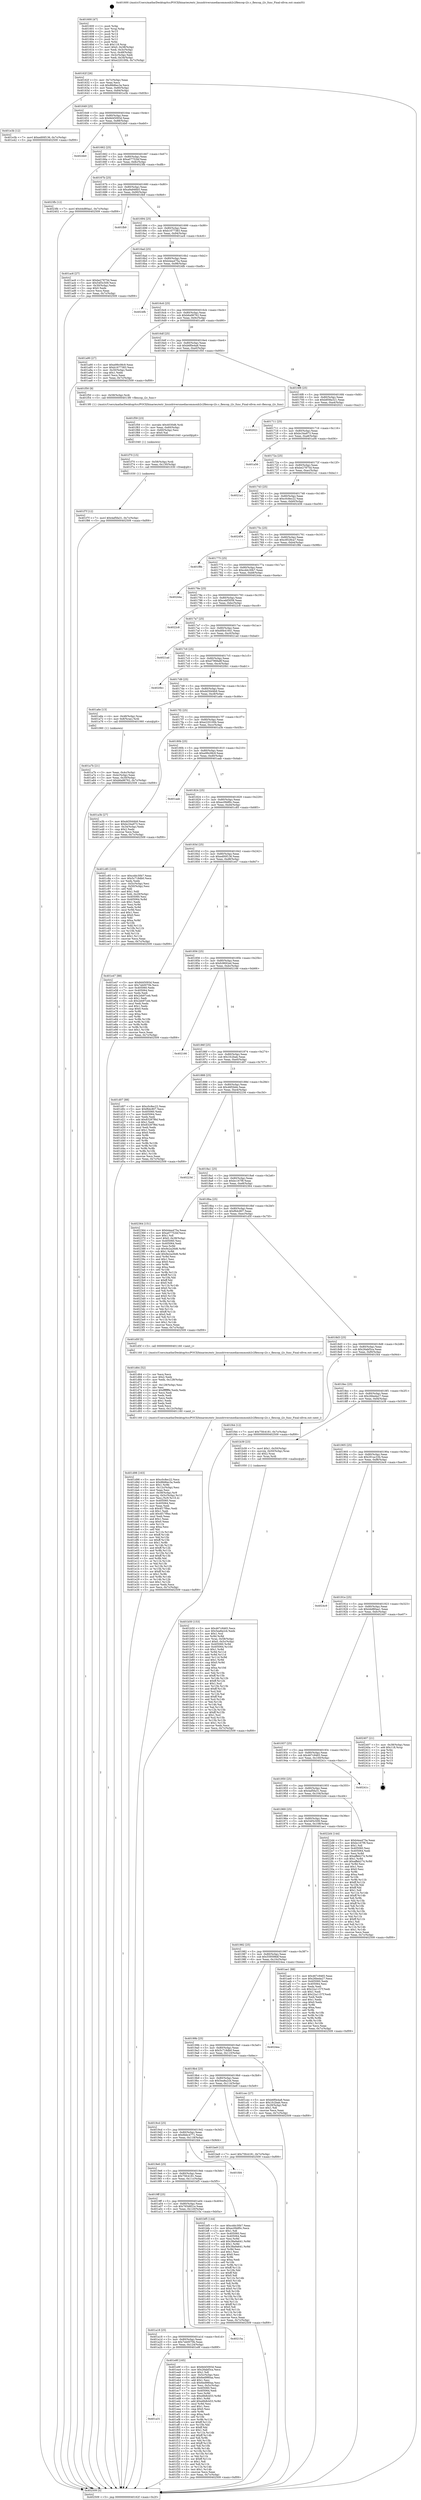digraph "0x401600" {
  label = "0x401600 (/mnt/c/Users/mathe/Desktop/tcc/POCII/binaries/extr_linuxdriversmediacommonb2c2flexcop-i2c.c_flexcop_i2c_func_Final-ollvm.out::main(0))"
  labelloc = "t"
  node[shape=record]

  Entry [label="",width=0.3,height=0.3,shape=circle,fillcolor=black,style=filled]
  "0x40162f" [label="{
     0x40162f [26]\l
     | [instrs]\l
     &nbsp;&nbsp;0x40162f \<+3\>: mov -0x7c(%rbp),%eax\l
     &nbsp;&nbsp;0x401632 \<+2\>: mov %eax,%ecx\l
     &nbsp;&nbsp;0x401634 \<+6\>: sub $0x88d6ec3a,%ecx\l
     &nbsp;&nbsp;0x40163a \<+3\>: mov %eax,-0x80(%rbp)\l
     &nbsp;&nbsp;0x40163d \<+6\>: mov %ecx,-0x84(%rbp)\l
     &nbsp;&nbsp;0x401643 \<+6\>: je 0000000000401e3b \<main+0x83b\>\l
  }"]
  "0x401e3b" [label="{
     0x401e3b [12]\l
     | [instrs]\l
     &nbsp;&nbsp;0x401e3b \<+7\>: movl $0xed00f136,-0x7c(%rbp)\l
     &nbsp;&nbsp;0x401e42 \<+5\>: jmp 0000000000402509 \<main+0xf09\>\l
  }"]
  "0x401649" [label="{
     0x401649 [25]\l
     | [instrs]\l
     &nbsp;&nbsp;0x401649 \<+5\>: jmp 000000000040164e \<main+0x4e\>\l
     &nbsp;&nbsp;0x40164e \<+3\>: mov -0x80(%rbp),%eax\l
     &nbsp;&nbsp;0x401651 \<+5\>: sub $0x8d45093d,%eax\l
     &nbsp;&nbsp;0x401656 \<+6\>: mov %eax,-0x88(%rbp)\l
     &nbsp;&nbsp;0x40165c \<+6\>: je 00000000004024b0 \<main+0xeb0\>\l
  }"]
  Exit [label="",width=0.3,height=0.3,shape=circle,fillcolor=black,style=filled,peripheries=2]
  "0x4024b0" [label="{
     0x4024b0\l
  }", style=dashed]
  "0x401662" [label="{
     0x401662 [25]\l
     | [instrs]\l
     &nbsp;&nbsp;0x401662 \<+5\>: jmp 0000000000401667 \<main+0x67\>\l
     &nbsp;&nbsp;0x401667 \<+3\>: mov -0x80(%rbp),%eax\l
     &nbsp;&nbsp;0x40166a \<+5\>: sub $0xa07752bf,%eax\l
     &nbsp;&nbsp;0x40166f \<+6\>: mov %eax,-0x8c(%rbp)\l
     &nbsp;&nbsp;0x401675 \<+6\>: je 00000000004023fb \<main+0xdfb\>\l
  }"]
  "0x401f7f" [label="{
     0x401f7f [12]\l
     | [instrs]\l
     &nbsp;&nbsp;0x401f7f \<+7\>: movl $0x4af5fa31,-0x7c(%rbp)\l
     &nbsp;&nbsp;0x401f86 \<+5\>: jmp 0000000000402509 \<main+0xf09\>\l
  }"]
  "0x4023fb" [label="{
     0x4023fb [12]\l
     | [instrs]\l
     &nbsp;&nbsp;0x4023fb \<+7\>: movl $0x44d80aa1,-0x7c(%rbp)\l
     &nbsp;&nbsp;0x402402 \<+5\>: jmp 0000000000402509 \<main+0xf09\>\l
  }"]
  "0x40167b" [label="{
     0x40167b [25]\l
     | [instrs]\l
     &nbsp;&nbsp;0x40167b \<+5\>: jmp 0000000000401680 \<main+0x80\>\l
     &nbsp;&nbsp;0x401680 \<+3\>: mov -0x80(%rbp),%eax\l
     &nbsp;&nbsp;0x401683 \<+5\>: sub $0xa9a946b5,%eax\l
     &nbsp;&nbsp;0x401688 \<+6\>: mov %eax,-0x90(%rbp)\l
     &nbsp;&nbsp;0x40168e \<+6\>: je 0000000000401fb9 \<main+0x9b9\>\l
  }"]
  "0x401f70" [label="{
     0x401f70 [15]\l
     | [instrs]\l
     &nbsp;&nbsp;0x401f70 \<+4\>: mov -0x58(%rbp),%rdi\l
     &nbsp;&nbsp;0x401f74 \<+6\>: mov %eax,-0x130(%rbp)\l
     &nbsp;&nbsp;0x401f7a \<+5\>: call 0000000000401030 \<free@plt\>\l
     | [calls]\l
     &nbsp;&nbsp;0x401030 \{1\} (unknown)\l
  }"]
  "0x401fb9" [label="{
     0x401fb9\l
  }", style=dashed]
  "0x401694" [label="{
     0x401694 [25]\l
     | [instrs]\l
     &nbsp;&nbsp;0x401694 \<+5\>: jmp 0000000000401699 \<main+0x99\>\l
     &nbsp;&nbsp;0x401699 \<+3\>: mov -0x80(%rbp),%eax\l
     &nbsp;&nbsp;0x40169c \<+5\>: sub $0xb1677383,%eax\l
     &nbsp;&nbsp;0x4016a1 \<+6\>: mov %eax,-0x94(%rbp)\l
     &nbsp;&nbsp;0x4016a7 \<+6\>: je 0000000000401ac6 \<main+0x4c6\>\l
  }"]
  "0x401f59" [label="{
     0x401f59 [23]\l
     | [instrs]\l
     &nbsp;&nbsp;0x401f59 \<+10\>: movabs $0x4030d6,%rdi\l
     &nbsp;&nbsp;0x401f63 \<+3\>: mov %eax,-0x60(%rbp)\l
     &nbsp;&nbsp;0x401f66 \<+3\>: mov -0x60(%rbp),%esi\l
     &nbsp;&nbsp;0x401f69 \<+2\>: mov $0x0,%al\l
     &nbsp;&nbsp;0x401f6b \<+5\>: call 0000000000401040 \<printf@plt\>\l
     | [calls]\l
     &nbsp;&nbsp;0x401040 \{1\} (unknown)\l
  }"]
  "0x401ac6" [label="{
     0x401ac6 [27]\l
     | [instrs]\l
     &nbsp;&nbsp;0x401ac6 \<+5\>: mov $0xbe27875d,%eax\l
     &nbsp;&nbsp;0x401acb \<+5\>: mov $0x54f3c509,%ecx\l
     &nbsp;&nbsp;0x401ad0 \<+3\>: mov -0x30(%rbp),%edx\l
     &nbsp;&nbsp;0x401ad3 \<+3\>: cmp $0x0,%edx\l
     &nbsp;&nbsp;0x401ad6 \<+3\>: cmove %ecx,%eax\l
     &nbsp;&nbsp;0x401ad9 \<+3\>: mov %eax,-0x7c(%rbp)\l
     &nbsp;&nbsp;0x401adc \<+5\>: jmp 0000000000402509 \<main+0xf09\>\l
  }"]
  "0x4016ad" [label="{
     0x4016ad [25]\l
     | [instrs]\l
     &nbsp;&nbsp;0x4016ad \<+5\>: jmp 00000000004016b2 \<main+0xb2\>\l
     &nbsp;&nbsp;0x4016b2 \<+3\>: mov -0x80(%rbp),%eax\l
     &nbsp;&nbsp;0x4016b5 \<+5\>: sub $0xb4ea475a,%eax\l
     &nbsp;&nbsp;0x4016ba \<+6\>: mov %eax,-0x98(%rbp)\l
     &nbsp;&nbsp;0x4016c0 \<+6\>: je 00000000004024fb \<main+0xefb\>\l
  }"]
  "0x401a31" [label="{
     0x401a31\l
  }", style=dashed]
  "0x4024fb" [label="{
     0x4024fb\l
  }", style=dashed]
  "0x4016c6" [label="{
     0x4016c6 [25]\l
     | [instrs]\l
     &nbsp;&nbsp;0x4016c6 \<+5\>: jmp 00000000004016cb \<main+0xcb\>\l
     &nbsp;&nbsp;0x4016cb \<+3\>: mov -0x80(%rbp),%eax\l
     &nbsp;&nbsp;0x4016ce \<+5\>: sub $0xb6a96762,%eax\l
     &nbsp;&nbsp;0x4016d3 \<+6\>: mov %eax,-0x9c(%rbp)\l
     &nbsp;&nbsp;0x4016d9 \<+6\>: je 0000000000401a90 \<main+0x490\>\l
  }"]
  "0x401e9f" [label="{
     0x401e9f [165]\l
     | [instrs]\l
     &nbsp;&nbsp;0x401e9f \<+5\>: mov $0x8d45093d,%eax\l
     &nbsp;&nbsp;0x401ea4 \<+5\>: mov $0x26abf3ca,%ecx\l
     &nbsp;&nbsp;0x401ea9 \<+2\>: mov $0x1,%dl\l
     &nbsp;&nbsp;0x401eab \<+3\>: mov -0x5c(%rbp),%esi\l
     &nbsp;&nbsp;0x401eae \<+6\>: add $0x6ed980aa,%esi\l
     &nbsp;&nbsp;0x401eb4 \<+3\>: add $0x1,%esi\l
     &nbsp;&nbsp;0x401eb7 \<+6\>: sub $0x6ed980aa,%esi\l
     &nbsp;&nbsp;0x401ebd \<+3\>: mov %esi,-0x5c(%rbp)\l
     &nbsp;&nbsp;0x401ec0 \<+7\>: mov 0x405060,%esi\l
     &nbsp;&nbsp;0x401ec7 \<+7\>: mov 0x405064,%edi\l
     &nbsp;&nbsp;0x401ece \<+3\>: mov %esi,%r8d\l
     &nbsp;&nbsp;0x401ed1 \<+7\>: sub $0xe6b8cb53,%r8d\l
     &nbsp;&nbsp;0x401ed8 \<+4\>: sub $0x1,%r8d\l
     &nbsp;&nbsp;0x401edc \<+7\>: add $0xe6b8cb53,%r8d\l
     &nbsp;&nbsp;0x401ee3 \<+4\>: imul %r8d,%esi\l
     &nbsp;&nbsp;0x401ee7 \<+3\>: and $0x1,%esi\l
     &nbsp;&nbsp;0x401eea \<+3\>: cmp $0x0,%esi\l
     &nbsp;&nbsp;0x401eed \<+4\>: sete %r9b\l
     &nbsp;&nbsp;0x401ef1 \<+3\>: cmp $0xa,%edi\l
     &nbsp;&nbsp;0x401ef4 \<+4\>: setl %r10b\l
     &nbsp;&nbsp;0x401ef8 \<+3\>: mov %r9b,%r11b\l
     &nbsp;&nbsp;0x401efb \<+4\>: xor $0xff,%r11b\l
     &nbsp;&nbsp;0x401eff \<+3\>: mov %r10b,%bl\l
     &nbsp;&nbsp;0x401f02 \<+3\>: xor $0xff,%bl\l
     &nbsp;&nbsp;0x401f05 \<+3\>: xor $0x1,%dl\l
     &nbsp;&nbsp;0x401f08 \<+3\>: mov %r11b,%r14b\l
     &nbsp;&nbsp;0x401f0b \<+4\>: and $0xff,%r14b\l
     &nbsp;&nbsp;0x401f0f \<+3\>: and %dl,%r9b\l
     &nbsp;&nbsp;0x401f12 \<+3\>: mov %bl,%r15b\l
     &nbsp;&nbsp;0x401f15 \<+4\>: and $0xff,%r15b\l
     &nbsp;&nbsp;0x401f19 \<+3\>: and %dl,%r10b\l
     &nbsp;&nbsp;0x401f1c \<+3\>: or %r9b,%r14b\l
     &nbsp;&nbsp;0x401f1f \<+3\>: or %r10b,%r15b\l
     &nbsp;&nbsp;0x401f22 \<+3\>: xor %r15b,%r14b\l
     &nbsp;&nbsp;0x401f25 \<+3\>: or %bl,%r11b\l
     &nbsp;&nbsp;0x401f28 \<+4\>: xor $0xff,%r11b\l
     &nbsp;&nbsp;0x401f2c \<+3\>: or $0x1,%dl\l
     &nbsp;&nbsp;0x401f2f \<+3\>: and %dl,%r11b\l
     &nbsp;&nbsp;0x401f32 \<+3\>: or %r11b,%r14b\l
     &nbsp;&nbsp;0x401f35 \<+4\>: test $0x1,%r14b\l
     &nbsp;&nbsp;0x401f39 \<+3\>: cmovne %ecx,%eax\l
     &nbsp;&nbsp;0x401f3c \<+3\>: mov %eax,-0x7c(%rbp)\l
     &nbsp;&nbsp;0x401f3f \<+5\>: jmp 0000000000402509 \<main+0xf09\>\l
  }"]
  "0x401a90" [label="{
     0x401a90 [27]\l
     | [instrs]\l
     &nbsp;&nbsp;0x401a90 \<+5\>: mov $0xe99c08c9,%eax\l
     &nbsp;&nbsp;0x401a95 \<+5\>: mov $0xb1677383,%ecx\l
     &nbsp;&nbsp;0x401a9a \<+3\>: mov -0x30(%rbp),%edx\l
     &nbsp;&nbsp;0x401a9d \<+3\>: cmp $0x1,%edx\l
     &nbsp;&nbsp;0x401aa0 \<+3\>: cmovl %ecx,%eax\l
     &nbsp;&nbsp;0x401aa3 \<+3\>: mov %eax,-0x7c(%rbp)\l
     &nbsp;&nbsp;0x401aa6 \<+5\>: jmp 0000000000402509 \<main+0xf09\>\l
  }"]
  "0x4016df" [label="{
     0x4016df [25]\l
     | [instrs]\l
     &nbsp;&nbsp;0x4016df \<+5\>: jmp 00000000004016e4 \<main+0xe4\>\l
     &nbsp;&nbsp;0x4016e4 \<+3\>: mov -0x80(%rbp),%eax\l
     &nbsp;&nbsp;0x4016e7 \<+5\>: sub $0xb6f0e4a8,%eax\l
     &nbsp;&nbsp;0x4016ec \<+6\>: mov %eax,-0xa0(%rbp)\l
     &nbsp;&nbsp;0x4016f2 \<+6\>: je 0000000000401f50 \<main+0x950\>\l
  }"]
  "0x401a18" [label="{
     0x401a18 [25]\l
     | [instrs]\l
     &nbsp;&nbsp;0x401a18 \<+5\>: jmp 0000000000401a1d \<main+0x41d\>\l
     &nbsp;&nbsp;0x401a1d \<+3\>: mov -0x80(%rbp),%eax\l
     &nbsp;&nbsp;0x401a20 \<+5\>: sub $0x7eb0070b,%eax\l
     &nbsp;&nbsp;0x401a25 \<+6\>: mov %eax,-0x124(%rbp)\l
     &nbsp;&nbsp;0x401a2b \<+6\>: je 0000000000401e9f \<main+0x89f\>\l
  }"]
  "0x401f50" [label="{
     0x401f50 [9]\l
     | [instrs]\l
     &nbsp;&nbsp;0x401f50 \<+4\>: mov -0x58(%rbp),%rdi\l
     &nbsp;&nbsp;0x401f54 \<+5\>: call 00000000004013f0 \<flexcop_i2c_func\>\l
     | [calls]\l
     &nbsp;&nbsp;0x4013f0 \{1\} (/mnt/c/Users/mathe/Desktop/tcc/POCII/binaries/extr_linuxdriversmediacommonb2c2flexcop-i2c.c_flexcop_i2c_func_Final-ollvm.out::flexcop_i2c_func)\l
  }"]
  "0x4016f8" [label="{
     0x4016f8 [25]\l
     | [instrs]\l
     &nbsp;&nbsp;0x4016f8 \<+5\>: jmp 00000000004016fd \<main+0xfd\>\l
     &nbsp;&nbsp;0x4016fd \<+3\>: mov -0x80(%rbp),%eax\l
     &nbsp;&nbsp;0x401700 \<+5\>: sub $0xb858a321,%eax\l
     &nbsp;&nbsp;0x401705 \<+6\>: mov %eax,-0xa4(%rbp)\l
     &nbsp;&nbsp;0x40170b \<+6\>: je 0000000000402021 \<main+0xa21\>\l
  }"]
  "0x40215a" [label="{
     0x40215a\l
  }", style=dashed]
  "0x402021" [label="{
     0x402021\l
  }", style=dashed]
  "0x401711" [label="{
     0x401711 [25]\l
     | [instrs]\l
     &nbsp;&nbsp;0x401711 \<+5\>: jmp 0000000000401716 \<main+0x116\>\l
     &nbsp;&nbsp;0x401716 \<+3\>: mov -0x80(%rbp),%eax\l
     &nbsp;&nbsp;0x401719 \<+5\>: sub $0xbc34a973,%eax\l
     &nbsp;&nbsp;0x40171e \<+6\>: mov %eax,-0xa8(%rbp)\l
     &nbsp;&nbsp;0x401724 \<+6\>: je 0000000000401a56 \<main+0x456\>\l
  }"]
  "0x401d98" [label="{
     0x401d98 [163]\l
     | [instrs]\l
     &nbsp;&nbsp;0x401d98 \<+5\>: mov $0xc0c8ec22,%ecx\l
     &nbsp;&nbsp;0x401d9d \<+5\>: mov $0x88d6ec3a,%edx\l
     &nbsp;&nbsp;0x401da2 \<+3\>: mov $0x1,%r8b\l
     &nbsp;&nbsp;0x401da5 \<+6\>: mov -0x12c(%rbp),%esi\l
     &nbsp;&nbsp;0x401dab \<+3\>: imul %eax,%esi\l
     &nbsp;&nbsp;0x401dae \<+4\>: mov -0x58(%rbp),%r9\l
     &nbsp;&nbsp;0x401db2 \<+4\>: movslq -0x5c(%rbp),%r10\l
     &nbsp;&nbsp;0x401db6 \<+4\>: mov %esi,(%r9,%r10,4)\l
     &nbsp;&nbsp;0x401dba \<+7\>: mov 0x405060,%eax\l
     &nbsp;&nbsp;0x401dc1 \<+7\>: mov 0x405064,%esi\l
     &nbsp;&nbsp;0x401dc8 \<+2\>: mov %eax,%edi\l
     &nbsp;&nbsp;0x401dca \<+6\>: sub $0x4f17f9ac,%edi\l
     &nbsp;&nbsp;0x401dd0 \<+3\>: sub $0x1,%edi\l
     &nbsp;&nbsp;0x401dd3 \<+6\>: add $0x4f17f9ac,%edi\l
     &nbsp;&nbsp;0x401dd9 \<+3\>: imul %edi,%eax\l
     &nbsp;&nbsp;0x401ddc \<+3\>: and $0x1,%eax\l
     &nbsp;&nbsp;0x401ddf \<+3\>: cmp $0x0,%eax\l
     &nbsp;&nbsp;0x401de2 \<+4\>: sete %r11b\l
     &nbsp;&nbsp;0x401de6 \<+3\>: cmp $0xa,%esi\l
     &nbsp;&nbsp;0x401de9 \<+3\>: setl %bl\l
     &nbsp;&nbsp;0x401dec \<+3\>: mov %r11b,%r14b\l
     &nbsp;&nbsp;0x401def \<+4\>: xor $0xff,%r14b\l
     &nbsp;&nbsp;0x401df3 \<+3\>: mov %bl,%r15b\l
     &nbsp;&nbsp;0x401df6 \<+4\>: xor $0xff,%r15b\l
     &nbsp;&nbsp;0x401dfa \<+4\>: xor $0x1,%r8b\l
     &nbsp;&nbsp;0x401dfe \<+3\>: mov %r14b,%r12b\l
     &nbsp;&nbsp;0x401e01 \<+4\>: and $0xff,%r12b\l
     &nbsp;&nbsp;0x401e05 \<+3\>: and %r8b,%r11b\l
     &nbsp;&nbsp;0x401e08 \<+3\>: mov %r15b,%r13b\l
     &nbsp;&nbsp;0x401e0b \<+4\>: and $0xff,%r13b\l
     &nbsp;&nbsp;0x401e0f \<+3\>: and %r8b,%bl\l
     &nbsp;&nbsp;0x401e12 \<+3\>: or %r11b,%r12b\l
     &nbsp;&nbsp;0x401e15 \<+3\>: or %bl,%r13b\l
     &nbsp;&nbsp;0x401e18 \<+3\>: xor %r13b,%r12b\l
     &nbsp;&nbsp;0x401e1b \<+3\>: or %r15b,%r14b\l
     &nbsp;&nbsp;0x401e1e \<+4\>: xor $0xff,%r14b\l
     &nbsp;&nbsp;0x401e22 \<+4\>: or $0x1,%r8b\l
     &nbsp;&nbsp;0x401e26 \<+3\>: and %r8b,%r14b\l
     &nbsp;&nbsp;0x401e29 \<+3\>: or %r14b,%r12b\l
     &nbsp;&nbsp;0x401e2c \<+4\>: test $0x1,%r12b\l
     &nbsp;&nbsp;0x401e30 \<+3\>: cmovne %edx,%ecx\l
     &nbsp;&nbsp;0x401e33 \<+3\>: mov %ecx,-0x7c(%rbp)\l
     &nbsp;&nbsp;0x401e36 \<+5\>: jmp 0000000000402509 \<main+0xf09\>\l
  }"]
  "0x401a56" [label="{
     0x401a56\l
  }", style=dashed]
  "0x40172a" [label="{
     0x40172a [25]\l
     | [instrs]\l
     &nbsp;&nbsp;0x40172a \<+5\>: jmp 000000000040172f \<main+0x12f\>\l
     &nbsp;&nbsp;0x40172f \<+3\>: mov -0x80(%rbp),%eax\l
     &nbsp;&nbsp;0x401732 \<+5\>: sub $0xbe27875d,%eax\l
     &nbsp;&nbsp;0x401737 \<+6\>: mov %eax,-0xac(%rbp)\l
     &nbsp;&nbsp;0x40173d \<+6\>: je 00000000004021a1 \<main+0xba1\>\l
  }"]
  "0x401d64" [label="{
     0x401d64 [52]\l
     | [instrs]\l
     &nbsp;&nbsp;0x401d64 \<+2\>: xor %ecx,%ecx\l
     &nbsp;&nbsp;0x401d66 \<+5\>: mov $0x2,%edx\l
     &nbsp;&nbsp;0x401d6b \<+6\>: mov %edx,-0x128(%rbp)\l
     &nbsp;&nbsp;0x401d71 \<+1\>: cltd\l
     &nbsp;&nbsp;0x401d72 \<+6\>: mov -0x128(%rbp),%esi\l
     &nbsp;&nbsp;0x401d78 \<+2\>: idiv %esi\l
     &nbsp;&nbsp;0x401d7a \<+6\>: imul $0xfffffffe,%edx,%edx\l
     &nbsp;&nbsp;0x401d80 \<+2\>: mov %ecx,%edi\l
     &nbsp;&nbsp;0x401d82 \<+2\>: sub %edx,%edi\l
     &nbsp;&nbsp;0x401d84 \<+2\>: mov %ecx,%edx\l
     &nbsp;&nbsp;0x401d86 \<+3\>: sub $0x1,%edx\l
     &nbsp;&nbsp;0x401d89 \<+2\>: add %edx,%edi\l
     &nbsp;&nbsp;0x401d8b \<+2\>: sub %edi,%ecx\l
     &nbsp;&nbsp;0x401d8d \<+6\>: mov %ecx,-0x12c(%rbp)\l
     &nbsp;&nbsp;0x401d93 \<+5\>: call 0000000000401160 \<next_i\>\l
     | [calls]\l
     &nbsp;&nbsp;0x401160 \{1\} (/mnt/c/Users/mathe/Desktop/tcc/POCII/binaries/extr_linuxdriversmediacommonb2c2flexcop-i2c.c_flexcop_i2c_func_Final-ollvm.out::next_i)\l
  }"]
  "0x4021a1" [label="{
     0x4021a1\l
  }", style=dashed]
  "0x401743" [label="{
     0x401743 [25]\l
     | [instrs]\l
     &nbsp;&nbsp;0x401743 \<+5\>: jmp 0000000000401748 \<main+0x148\>\l
     &nbsp;&nbsp;0x401748 \<+3\>: mov -0x80(%rbp),%eax\l
     &nbsp;&nbsp;0x40174b \<+5\>: sub $0xc0c8ec22,%eax\l
     &nbsp;&nbsp;0x401750 \<+6\>: mov %eax,-0xb0(%rbp)\l
     &nbsp;&nbsp;0x401756 \<+6\>: je 0000000000402456 \<main+0xe56\>\l
  }"]
  "0x4019ff" [label="{
     0x4019ff [25]\l
     | [instrs]\l
     &nbsp;&nbsp;0x4019ff \<+5\>: jmp 0000000000401a04 \<main+0x404\>\l
     &nbsp;&nbsp;0x401a04 \<+3\>: mov -0x80(%rbp),%eax\l
     &nbsp;&nbsp;0x401a07 \<+5\>: sub $0x765d851e,%eax\l
     &nbsp;&nbsp;0x401a0c \<+6\>: mov %eax,-0x120(%rbp)\l
     &nbsp;&nbsp;0x401a12 \<+6\>: je 000000000040215a \<main+0xb5a\>\l
  }"]
  "0x402456" [label="{
     0x402456\l
  }", style=dashed]
  "0x40175c" [label="{
     0x40175c [25]\l
     | [instrs]\l
     &nbsp;&nbsp;0x40175c \<+5\>: jmp 0000000000401761 \<main+0x161\>\l
     &nbsp;&nbsp;0x401761 \<+3\>: mov -0x80(%rbp),%eax\l
     &nbsp;&nbsp;0x401764 \<+5\>: sub $0xc8528ca7,%eax\l
     &nbsp;&nbsp;0x401769 \<+6\>: mov %eax,-0xb4(%rbp)\l
     &nbsp;&nbsp;0x40176f \<+6\>: je 0000000000401f8b \<main+0x98b\>\l
  }"]
  "0x401bf5" [label="{
     0x401bf5 [144]\l
     | [instrs]\l
     &nbsp;&nbsp;0x401bf5 \<+5\>: mov $0xcddc30b7,%eax\l
     &nbsp;&nbsp;0x401bfa \<+5\>: mov $0xec09df0c,%ecx\l
     &nbsp;&nbsp;0x401bff \<+2\>: mov $0x1,%dl\l
     &nbsp;&nbsp;0x401c01 \<+7\>: mov 0x405060,%esi\l
     &nbsp;&nbsp;0x401c08 \<+7\>: mov 0x405064,%edi\l
     &nbsp;&nbsp;0x401c0f \<+3\>: mov %esi,%r8d\l
     &nbsp;&nbsp;0x401c12 \<+7\>: add $0x38a9a641,%r8d\l
     &nbsp;&nbsp;0x401c19 \<+4\>: sub $0x1,%r8d\l
     &nbsp;&nbsp;0x401c1d \<+7\>: sub $0x38a9a641,%r8d\l
     &nbsp;&nbsp;0x401c24 \<+4\>: imul %r8d,%esi\l
     &nbsp;&nbsp;0x401c28 \<+3\>: and $0x1,%esi\l
     &nbsp;&nbsp;0x401c2b \<+3\>: cmp $0x0,%esi\l
     &nbsp;&nbsp;0x401c2e \<+4\>: sete %r9b\l
     &nbsp;&nbsp;0x401c32 \<+3\>: cmp $0xa,%edi\l
     &nbsp;&nbsp;0x401c35 \<+4\>: setl %r10b\l
     &nbsp;&nbsp;0x401c39 \<+3\>: mov %r9b,%r11b\l
     &nbsp;&nbsp;0x401c3c \<+4\>: xor $0xff,%r11b\l
     &nbsp;&nbsp;0x401c40 \<+3\>: mov %r10b,%bl\l
     &nbsp;&nbsp;0x401c43 \<+3\>: xor $0xff,%bl\l
     &nbsp;&nbsp;0x401c46 \<+3\>: xor $0x0,%dl\l
     &nbsp;&nbsp;0x401c49 \<+3\>: mov %r11b,%r14b\l
     &nbsp;&nbsp;0x401c4c \<+4\>: and $0x0,%r14b\l
     &nbsp;&nbsp;0x401c50 \<+3\>: and %dl,%r9b\l
     &nbsp;&nbsp;0x401c53 \<+3\>: mov %bl,%r15b\l
     &nbsp;&nbsp;0x401c56 \<+4\>: and $0x0,%r15b\l
     &nbsp;&nbsp;0x401c5a \<+3\>: and %dl,%r10b\l
     &nbsp;&nbsp;0x401c5d \<+3\>: or %r9b,%r14b\l
     &nbsp;&nbsp;0x401c60 \<+3\>: or %r10b,%r15b\l
     &nbsp;&nbsp;0x401c63 \<+3\>: xor %r15b,%r14b\l
     &nbsp;&nbsp;0x401c66 \<+3\>: or %bl,%r11b\l
     &nbsp;&nbsp;0x401c69 \<+4\>: xor $0xff,%r11b\l
     &nbsp;&nbsp;0x401c6d \<+3\>: or $0x0,%dl\l
     &nbsp;&nbsp;0x401c70 \<+3\>: and %dl,%r11b\l
     &nbsp;&nbsp;0x401c73 \<+3\>: or %r11b,%r14b\l
     &nbsp;&nbsp;0x401c76 \<+4\>: test $0x1,%r14b\l
     &nbsp;&nbsp;0x401c7a \<+3\>: cmovne %ecx,%eax\l
     &nbsp;&nbsp;0x401c7d \<+3\>: mov %eax,-0x7c(%rbp)\l
     &nbsp;&nbsp;0x401c80 \<+5\>: jmp 0000000000402509 \<main+0xf09\>\l
  }"]
  "0x401f8b" [label="{
     0x401f8b\l
  }", style=dashed]
  "0x401775" [label="{
     0x401775 [25]\l
     | [instrs]\l
     &nbsp;&nbsp;0x401775 \<+5\>: jmp 000000000040177a \<main+0x17a\>\l
     &nbsp;&nbsp;0x40177a \<+3\>: mov -0x80(%rbp),%eax\l
     &nbsp;&nbsp;0x40177d \<+5\>: sub $0xcddc30b7,%eax\l
     &nbsp;&nbsp;0x401782 \<+6\>: mov %eax,-0xb8(%rbp)\l
     &nbsp;&nbsp;0x401788 \<+6\>: je 000000000040244a \<main+0xe4a\>\l
  }"]
  "0x4019e6" [label="{
     0x4019e6 [25]\l
     | [instrs]\l
     &nbsp;&nbsp;0x4019e6 \<+5\>: jmp 00000000004019eb \<main+0x3eb\>\l
     &nbsp;&nbsp;0x4019eb \<+3\>: mov -0x80(%rbp),%eax\l
     &nbsp;&nbsp;0x4019ee \<+5\>: sub $0x75fc4181,%eax\l
     &nbsp;&nbsp;0x4019f3 \<+6\>: mov %eax,-0x11c(%rbp)\l
     &nbsp;&nbsp;0x4019f9 \<+6\>: je 0000000000401bf5 \<main+0x5f5\>\l
  }"]
  "0x40244a" [label="{
     0x40244a\l
  }", style=dashed]
  "0x40178e" [label="{
     0x40178e [25]\l
     | [instrs]\l
     &nbsp;&nbsp;0x40178e \<+5\>: jmp 0000000000401793 \<main+0x193\>\l
     &nbsp;&nbsp;0x401793 \<+3\>: mov -0x80(%rbp),%eax\l
     &nbsp;&nbsp;0x401796 \<+5\>: sub $0xcebf3058,%eax\l
     &nbsp;&nbsp;0x40179b \<+6\>: mov %eax,-0xbc(%rbp)\l
     &nbsp;&nbsp;0x4017a1 \<+6\>: je 00000000004022c8 \<main+0xcc8\>\l
  }"]
  "0x401fd4" [label="{
     0x401fd4\l
  }", style=dashed]
  "0x4022c8" [label="{
     0x4022c8\l
  }", style=dashed]
  "0x4017a7" [label="{
     0x4017a7 [25]\l
     | [instrs]\l
     &nbsp;&nbsp;0x4017a7 \<+5\>: jmp 00000000004017ac \<main+0x1ac\>\l
     &nbsp;&nbsp;0x4017ac \<+3\>: mov -0x80(%rbp),%eax\l
     &nbsp;&nbsp;0x4017af \<+5\>: sub $0xd0b41641,%eax\l
     &nbsp;&nbsp;0x4017b4 \<+6\>: mov %eax,-0xc0(%rbp)\l
     &nbsp;&nbsp;0x4017ba \<+6\>: je 00000000004021ad \<main+0xbad\>\l
  }"]
  "0x4019cd" [label="{
     0x4019cd [25]\l
     | [instrs]\l
     &nbsp;&nbsp;0x4019cd \<+5\>: jmp 00000000004019d2 \<main+0x3d2\>\l
     &nbsp;&nbsp;0x4019d2 \<+3\>: mov -0x80(%rbp),%eax\l
     &nbsp;&nbsp;0x4019d5 \<+5\>: sub $0x6bbc4771,%eax\l
     &nbsp;&nbsp;0x4019da \<+6\>: mov %eax,-0x118(%rbp)\l
     &nbsp;&nbsp;0x4019e0 \<+6\>: je 0000000000401fd4 \<main+0x9d4\>\l
  }"]
  "0x4021ad" [label="{
     0x4021ad\l
  }", style=dashed]
  "0x4017c0" [label="{
     0x4017c0 [25]\l
     | [instrs]\l
     &nbsp;&nbsp;0x4017c0 \<+5\>: jmp 00000000004017c5 \<main+0x1c5\>\l
     &nbsp;&nbsp;0x4017c5 \<+3\>: mov -0x80(%rbp),%eax\l
     &nbsp;&nbsp;0x4017c8 \<+5\>: sub $0xd7968a8f,%eax\l
     &nbsp;&nbsp;0x4017cd \<+6\>: mov %eax,-0xc4(%rbp)\l
     &nbsp;&nbsp;0x4017d3 \<+6\>: je 00000000004020b1 \<main+0xab1\>\l
  }"]
  "0x401be9" [label="{
     0x401be9 [12]\l
     | [instrs]\l
     &nbsp;&nbsp;0x401be9 \<+7\>: movl $0x75fc4181,-0x7c(%rbp)\l
     &nbsp;&nbsp;0x401bf0 \<+5\>: jmp 0000000000402509 \<main+0xf09\>\l
  }"]
  "0x4020b1" [label="{
     0x4020b1\l
  }", style=dashed]
  "0x4017d9" [label="{
     0x4017d9 [25]\l
     | [instrs]\l
     &nbsp;&nbsp;0x4017d9 \<+5\>: jmp 00000000004017de \<main+0x1de\>\l
     &nbsp;&nbsp;0x4017de \<+3\>: mov -0x80(%rbp),%eax\l
     &nbsp;&nbsp;0x4017e1 \<+5\>: sub $0xdd30d4b9,%eax\l
     &nbsp;&nbsp;0x4017e6 \<+6\>: mov %eax,-0xc8(%rbp)\l
     &nbsp;&nbsp;0x4017ec \<+6\>: je 0000000000401a6e \<main+0x46e\>\l
  }"]
  "0x4019b4" [label="{
     0x4019b4 [25]\l
     | [instrs]\l
     &nbsp;&nbsp;0x4019b4 \<+5\>: jmp 00000000004019b9 \<main+0x3b9\>\l
     &nbsp;&nbsp;0x4019b9 \<+3\>: mov -0x80(%rbp),%eax\l
     &nbsp;&nbsp;0x4019bc \<+5\>: sub $0x5ea8a2cb,%eax\l
     &nbsp;&nbsp;0x4019c1 \<+6\>: mov %eax,-0x114(%rbp)\l
     &nbsp;&nbsp;0x4019c7 \<+6\>: je 0000000000401be9 \<main+0x5e9\>\l
  }"]
  "0x401a6e" [label="{
     0x401a6e [13]\l
     | [instrs]\l
     &nbsp;&nbsp;0x401a6e \<+4\>: mov -0x48(%rbp),%rax\l
     &nbsp;&nbsp;0x401a72 \<+4\>: mov 0x8(%rax),%rdi\l
     &nbsp;&nbsp;0x401a76 \<+5\>: call 0000000000401060 \<atoi@plt\>\l
     | [calls]\l
     &nbsp;&nbsp;0x401060 \{1\} (unknown)\l
  }"]
  "0x4017f2" [label="{
     0x4017f2 [25]\l
     | [instrs]\l
     &nbsp;&nbsp;0x4017f2 \<+5\>: jmp 00000000004017f7 \<main+0x1f7\>\l
     &nbsp;&nbsp;0x4017f7 \<+3\>: mov -0x80(%rbp),%eax\l
     &nbsp;&nbsp;0x4017fa \<+5\>: sub $0xe220100b,%eax\l
     &nbsp;&nbsp;0x4017ff \<+6\>: mov %eax,-0xcc(%rbp)\l
     &nbsp;&nbsp;0x401805 \<+6\>: je 0000000000401a3b \<main+0x43b\>\l
  }"]
  "0x401cec" [label="{
     0x401cec [27]\l
     | [instrs]\l
     &nbsp;&nbsp;0x401cec \<+5\>: mov $0xb6f0e4a8,%eax\l
     &nbsp;&nbsp;0x401cf1 \<+5\>: mov $0x1fc2bab,%ecx\l
     &nbsp;&nbsp;0x401cf6 \<+3\>: mov -0x29(%rbp),%dl\l
     &nbsp;&nbsp;0x401cf9 \<+3\>: test $0x1,%dl\l
     &nbsp;&nbsp;0x401cfc \<+3\>: cmovne %ecx,%eax\l
     &nbsp;&nbsp;0x401cff \<+3\>: mov %eax,-0x7c(%rbp)\l
     &nbsp;&nbsp;0x401d02 \<+5\>: jmp 0000000000402509 \<main+0xf09\>\l
  }"]
  "0x401a3b" [label="{
     0x401a3b [27]\l
     | [instrs]\l
     &nbsp;&nbsp;0x401a3b \<+5\>: mov $0xdd30d4b9,%eax\l
     &nbsp;&nbsp;0x401a40 \<+5\>: mov $0xbc34a973,%ecx\l
     &nbsp;&nbsp;0x401a45 \<+3\>: mov -0x34(%rbp),%edx\l
     &nbsp;&nbsp;0x401a48 \<+3\>: cmp $0x2,%edx\l
     &nbsp;&nbsp;0x401a4b \<+3\>: cmovne %ecx,%eax\l
     &nbsp;&nbsp;0x401a4e \<+3\>: mov %eax,-0x7c(%rbp)\l
     &nbsp;&nbsp;0x401a51 \<+5\>: jmp 0000000000402509 \<main+0xf09\>\l
  }"]
  "0x40180b" [label="{
     0x40180b [25]\l
     | [instrs]\l
     &nbsp;&nbsp;0x40180b \<+5\>: jmp 0000000000401810 \<main+0x210\>\l
     &nbsp;&nbsp;0x401810 \<+3\>: mov -0x80(%rbp),%eax\l
     &nbsp;&nbsp;0x401813 \<+5\>: sub $0xe99c08c9,%eax\l
     &nbsp;&nbsp;0x401818 \<+6\>: mov %eax,-0xd0(%rbp)\l
     &nbsp;&nbsp;0x40181e \<+6\>: je 0000000000401aab \<main+0x4ab\>\l
  }"]
  "0x402509" [label="{
     0x402509 [5]\l
     | [instrs]\l
     &nbsp;&nbsp;0x402509 \<+5\>: jmp 000000000040162f \<main+0x2f\>\l
  }"]
  "0x401600" [label="{
     0x401600 [47]\l
     | [instrs]\l
     &nbsp;&nbsp;0x401600 \<+1\>: push %rbp\l
     &nbsp;&nbsp;0x401601 \<+3\>: mov %rsp,%rbp\l
     &nbsp;&nbsp;0x401604 \<+2\>: push %r15\l
     &nbsp;&nbsp;0x401606 \<+2\>: push %r14\l
     &nbsp;&nbsp;0x401608 \<+2\>: push %r13\l
     &nbsp;&nbsp;0x40160a \<+2\>: push %r12\l
     &nbsp;&nbsp;0x40160c \<+1\>: push %rbx\l
     &nbsp;&nbsp;0x40160d \<+7\>: sub $0x118,%rsp\l
     &nbsp;&nbsp;0x401614 \<+7\>: movl $0x0,-0x38(%rbp)\l
     &nbsp;&nbsp;0x40161b \<+3\>: mov %edi,-0x3c(%rbp)\l
     &nbsp;&nbsp;0x40161e \<+4\>: mov %rsi,-0x48(%rbp)\l
     &nbsp;&nbsp;0x401622 \<+3\>: mov -0x3c(%rbp),%edi\l
     &nbsp;&nbsp;0x401625 \<+3\>: mov %edi,-0x34(%rbp)\l
     &nbsp;&nbsp;0x401628 \<+7\>: movl $0xe220100b,-0x7c(%rbp)\l
  }"]
  "0x401a7b" [label="{
     0x401a7b [21]\l
     | [instrs]\l
     &nbsp;&nbsp;0x401a7b \<+3\>: mov %eax,-0x4c(%rbp)\l
     &nbsp;&nbsp;0x401a7e \<+3\>: mov -0x4c(%rbp),%eax\l
     &nbsp;&nbsp;0x401a81 \<+3\>: mov %eax,-0x30(%rbp)\l
     &nbsp;&nbsp;0x401a84 \<+7\>: movl $0xb6a96762,-0x7c(%rbp)\l
     &nbsp;&nbsp;0x401a8b \<+5\>: jmp 0000000000402509 \<main+0xf09\>\l
  }"]
  "0x40199b" [label="{
     0x40199b [25]\l
     | [instrs]\l
     &nbsp;&nbsp;0x40199b \<+5\>: jmp 00000000004019a0 \<main+0x3a0\>\l
     &nbsp;&nbsp;0x4019a0 \<+3\>: mov -0x80(%rbp),%eax\l
     &nbsp;&nbsp;0x4019a3 \<+5\>: sub $0x5c718db0,%eax\l
     &nbsp;&nbsp;0x4019a8 \<+6\>: mov %eax,-0x110(%rbp)\l
     &nbsp;&nbsp;0x4019ae \<+6\>: je 0000000000401cec \<main+0x6ec\>\l
  }"]
  "0x401aab" [label="{
     0x401aab\l
  }", style=dashed]
  "0x401824" [label="{
     0x401824 [25]\l
     | [instrs]\l
     &nbsp;&nbsp;0x401824 \<+5\>: jmp 0000000000401829 \<main+0x229\>\l
     &nbsp;&nbsp;0x401829 \<+3\>: mov -0x80(%rbp),%eax\l
     &nbsp;&nbsp;0x40182c \<+5\>: sub $0xec09df0c,%eax\l
     &nbsp;&nbsp;0x401831 \<+6\>: mov %eax,-0xd4(%rbp)\l
     &nbsp;&nbsp;0x401837 \<+6\>: je 0000000000401c85 \<main+0x685\>\l
  }"]
  "0x4024ea" [label="{
     0x4024ea\l
  }", style=dashed]
  "0x401c85" [label="{
     0x401c85 [103]\l
     | [instrs]\l
     &nbsp;&nbsp;0x401c85 \<+5\>: mov $0xcddc30b7,%eax\l
     &nbsp;&nbsp;0x401c8a \<+5\>: mov $0x5c718db0,%ecx\l
     &nbsp;&nbsp;0x401c8f \<+2\>: xor %edx,%edx\l
     &nbsp;&nbsp;0x401c91 \<+3\>: mov -0x5c(%rbp),%esi\l
     &nbsp;&nbsp;0x401c94 \<+3\>: cmp -0x50(%rbp),%esi\l
     &nbsp;&nbsp;0x401c97 \<+4\>: setl %dil\l
     &nbsp;&nbsp;0x401c9b \<+4\>: and $0x1,%dil\l
     &nbsp;&nbsp;0x401c9f \<+4\>: mov %dil,-0x29(%rbp)\l
     &nbsp;&nbsp;0x401ca3 \<+7\>: mov 0x405060,%esi\l
     &nbsp;&nbsp;0x401caa \<+8\>: mov 0x405064,%r8d\l
     &nbsp;&nbsp;0x401cb2 \<+3\>: sub $0x1,%edx\l
     &nbsp;&nbsp;0x401cb5 \<+3\>: mov %esi,%r9d\l
     &nbsp;&nbsp;0x401cb8 \<+3\>: add %edx,%r9d\l
     &nbsp;&nbsp;0x401cbb \<+4\>: imul %r9d,%esi\l
     &nbsp;&nbsp;0x401cbf \<+3\>: and $0x1,%esi\l
     &nbsp;&nbsp;0x401cc2 \<+3\>: cmp $0x0,%esi\l
     &nbsp;&nbsp;0x401cc5 \<+4\>: sete %dil\l
     &nbsp;&nbsp;0x401cc9 \<+4\>: cmp $0xa,%r8d\l
     &nbsp;&nbsp;0x401ccd \<+4\>: setl %r10b\l
     &nbsp;&nbsp;0x401cd1 \<+3\>: mov %dil,%r11b\l
     &nbsp;&nbsp;0x401cd4 \<+3\>: and %r10b,%r11b\l
     &nbsp;&nbsp;0x401cd7 \<+3\>: xor %r10b,%dil\l
     &nbsp;&nbsp;0x401cda \<+3\>: or %dil,%r11b\l
     &nbsp;&nbsp;0x401cdd \<+4\>: test $0x1,%r11b\l
     &nbsp;&nbsp;0x401ce1 \<+3\>: cmovne %ecx,%eax\l
     &nbsp;&nbsp;0x401ce4 \<+3\>: mov %eax,-0x7c(%rbp)\l
     &nbsp;&nbsp;0x401ce7 \<+5\>: jmp 0000000000402509 \<main+0xf09\>\l
  }"]
  "0x40183d" [label="{
     0x40183d [25]\l
     | [instrs]\l
     &nbsp;&nbsp;0x40183d \<+5\>: jmp 0000000000401842 \<main+0x242\>\l
     &nbsp;&nbsp;0x401842 \<+3\>: mov -0x80(%rbp),%eax\l
     &nbsp;&nbsp;0x401845 \<+5\>: sub $0xed00f136,%eax\l
     &nbsp;&nbsp;0x40184a \<+6\>: mov %eax,-0xd8(%rbp)\l
     &nbsp;&nbsp;0x401850 \<+6\>: je 0000000000401e47 \<main+0x847\>\l
  }"]
  "0x401b50" [label="{
     0x401b50 [153]\l
     | [instrs]\l
     &nbsp;&nbsp;0x401b50 \<+5\>: mov $0x467c9465,%ecx\l
     &nbsp;&nbsp;0x401b55 \<+5\>: mov $0x5ea8a2cb,%edx\l
     &nbsp;&nbsp;0x401b5a \<+3\>: mov $0x1,%sil\l
     &nbsp;&nbsp;0x401b5d \<+3\>: xor %r8d,%r8d\l
     &nbsp;&nbsp;0x401b60 \<+4\>: mov %rax,-0x58(%rbp)\l
     &nbsp;&nbsp;0x401b64 \<+7\>: movl $0x0,-0x5c(%rbp)\l
     &nbsp;&nbsp;0x401b6b \<+8\>: mov 0x405060,%r9d\l
     &nbsp;&nbsp;0x401b73 \<+8\>: mov 0x405064,%r10d\l
     &nbsp;&nbsp;0x401b7b \<+4\>: sub $0x1,%r8d\l
     &nbsp;&nbsp;0x401b7f \<+3\>: mov %r9d,%r11d\l
     &nbsp;&nbsp;0x401b82 \<+3\>: add %r8d,%r11d\l
     &nbsp;&nbsp;0x401b85 \<+4\>: imul %r11d,%r9d\l
     &nbsp;&nbsp;0x401b89 \<+4\>: and $0x1,%r9d\l
     &nbsp;&nbsp;0x401b8d \<+4\>: cmp $0x0,%r9d\l
     &nbsp;&nbsp;0x401b91 \<+3\>: sete %bl\l
     &nbsp;&nbsp;0x401b94 \<+4\>: cmp $0xa,%r10d\l
     &nbsp;&nbsp;0x401b98 \<+4\>: setl %r14b\l
     &nbsp;&nbsp;0x401b9c \<+3\>: mov %bl,%r15b\l
     &nbsp;&nbsp;0x401b9f \<+4\>: xor $0xff,%r15b\l
     &nbsp;&nbsp;0x401ba3 \<+3\>: mov %r14b,%r12b\l
     &nbsp;&nbsp;0x401ba6 \<+4\>: xor $0xff,%r12b\l
     &nbsp;&nbsp;0x401baa \<+4\>: xor $0x1,%sil\l
     &nbsp;&nbsp;0x401bae \<+3\>: mov %r15b,%r13b\l
     &nbsp;&nbsp;0x401bb1 \<+4\>: and $0xff,%r13b\l
     &nbsp;&nbsp;0x401bb5 \<+3\>: and %sil,%bl\l
     &nbsp;&nbsp;0x401bb8 \<+3\>: mov %r12b,%al\l
     &nbsp;&nbsp;0x401bbb \<+2\>: and $0xff,%al\l
     &nbsp;&nbsp;0x401bbd \<+3\>: and %sil,%r14b\l
     &nbsp;&nbsp;0x401bc0 \<+3\>: or %bl,%r13b\l
     &nbsp;&nbsp;0x401bc3 \<+3\>: or %r14b,%al\l
     &nbsp;&nbsp;0x401bc6 \<+3\>: xor %al,%r13b\l
     &nbsp;&nbsp;0x401bc9 \<+3\>: or %r12b,%r15b\l
     &nbsp;&nbsp;0x401bcc \<+4\>: xor $0xff,%r15b\l
     &nbsp;&nbsp;0x401bd0 \<+4\>: or $0x1,%sil\l
     &nbsp;&nbsp;0x401bd4 \<+3\>: and %sil,%r15b\l
     &nbsp;&nbsp;0x401bd7 \<+3\>: or %r15b,%r13b\l
     &nbsp;&nbsp;0x401bda \<+4\>: test $0x1,%r13b\l
     &nbsp;&nbsp;0x401bde \<+3\>: cmovne %edx,%ecx\l
     &nbsp;&nbsp;0x401be1 \<+3\>: mov %ecx,-0x7c(%rbp)\l
     &nbsp;&nbsp;0x401be4 \<+5\>: jmp 0000000000402509 \<main+0xf09\>\l
  }"]
  "0x401e47" [label="{
     0x401e47 [88]\l
     | [instrs]\l
     &nbsp;&nbsp;0x401e47 \<+5\>: mov $0x8d45093d,%eax\l
     &nbsp;&nbsp;0x401e4c \<+5\>: mov $0x7eb0070b,%ecx\l
     &nbsp;&nbsp;0x401e51 \<+7\>: mov 0x405060,%edx\l
     &nbsp;&nbsp;0x401e58 \<+7\>: mov 0x405064,%esi\l
     &nbsp;&nbsp;0x401e5f \<+2\>: mov %edx,%edi\l
     &nbsp;&nbsp;0x401e61 \<+6\>: add $0x2eb97ceb,%edi\l
     &nbsp;&nbsp;0x401e67 \<+3\>: sub $0x1,%edi\l
     &nbsp;&nbsp;0x401e6a \<+6\>: sub $0x2eb97ceb,%edi\l
     &nbsp;&nbsp;0x401e70 \<+3\>: imul %edi,%edx\l
     &nbsp;&nbsp;0x401e73 \<+3\>: and $0x1,%edx\l
     &nbsp;&nbsp;0x401e76 \<+3\>: cmp $0x0,%edx\l
     &nbsp;&nbsp;0x401e79 \<+4\>: sete %r8b\l
     &nbsp;&nbsp;0x401e7d \<+3\>: cmp $0xa,%esi\l
     &nbsp;&nbsp;0x401e80 \<+4\>: setl %r9b\l
     &nbsp;&nbsp;0x401e84 \<+3\>: mov %r8b,%r10b\l
     &nbsp;&nbsp;0x401e87 \<+3\>: and %r9b,%r10b\l
     &nbsp;&nbsp;0x401e8a \<+3\>: xor %r9b,%r8b\l
     &nbsp;&nbsp;0x401e8d \<+3\>: or %r8b,%r10b\l
     &nbsp;&nbsp;0x401e90 \<+4\>: test $0x1,%r10b\l
     &nbsp;&nbsp;0x401e94 \<+3\>: cmovne %ecx,%eax\l
     &nbsp;&nbsp;0x401e97 \<+3\>: mov %eax,-0x7c(%rbp)\l
     &nbsp;&nbsp;0x401e9a \<+5\>: jmp 0000000000402509 \<main+0xf09\>\l
  }"]
  "0x401856" [label="{
     0x401856 [25]\l
     | [instrs]\l
     &nbsp;&nbsp;0x401856 \<+5\>: jmp 000000000040185b \<main+0x25b\>\l
     &nbsp;&nbsp;0x40185b \<+3\>: mov -0x80(%rbp),%eax\l
     &nbsp;&nbsp;0x40185e \<+5\>: sub $0xfc9692ed,%eax\l
     &nbsp;&nbsp;0x401863 \<+6\>: mov %eax,-0xdc(%rbp)\l
     &nbsp;&nbsp;0x401869 \<+6\>: je 0000000000402166 \<main+0xb66\>\l
  }"]
  "0x401982" [label="{
     0x401982 [25]\l
     | [instrs]\l
     &nbsp;&nbsp;0x401982 \<+5\>: jmp 0000000000401987 \<main+0x387\>\l
     &nbsp;&nbsp;0x401987 \<+3\>: mov -0x80(%rbp),%eax\l
     &nbsp;&nbsp;0x40198a \<+5\>: sub $0x559598df,%eax\l
     &nbsp;&nbsp;0x40198f \<+6\>: mov %eax,-0x10c(%rbp)\l
     &nbsp;&nbsp;0x401995 \<+6\>: je 00000000004024ea \<main+0xeea\>\l
  }"]
  "0x402166" [label="{
     0x402166\l
  }", style=dashed]
  "0x40186f" [label="{
     0x40186f [25]\l
     | [instrs]\l
     &nbsp;&nbsp;0x40186f \<+5\>: jmp 0000000000401874 \<main+0x274\>\l
     &nbsp;&nbsp;0x401874 \<+3\>: mov -0x80(%rbp),%eax\l
     &nbsp;&nbsp;0x401877 \<+5\>: sub $0x1fc2bab,%eax\l
     &nbsp;&nbsp;0x40187c \<+6\>: mov %eax,-0xe0(%rbp)\l
     &nbsp;&nbsp;0x401882 \<+6\>: je 0000000000401d07 \<main+0x707\>\l
  }"]
  "0x401ae1" [label="{
     0x401ae1 [88]\l
     | [instrs]\l
     &nbsp;&nbsp;0x401ae1 \<+5\>: mov $0x467c9465,%eax\l
     &nbsp;&nbsp;0x401ae6 \<+5\>: mov $0x26beda27,%ecx\l
     &nbsp;&nbsp;0x401aeb \<+7\>: mov 0x405060,%edx\l
     &nbsp;&nbsp;0x401af2 \<+7\>: mov 0x405064,%esi\l
     &nbsp;&nbsp;0x401af9 \<+2\>: mov %edx,%edi\l
     &nbsp;&nbsp;0x401afb \<+6\>: sub $0x22a1157f,%edi\l
     &nbsp;&nbsp;0x401b01 \<+3\>: sub $0x1,%edi\l
     &nbsp;&nbsp;0x401b04 \<+6\>: add $0x22a1157f,%edi\l
     &nbsp;&nbsp;0x401b0a \<+3\>: imul %edi,%edx\l
     &nbsp;&nbsp;0x401b0d \<+3\>: and $0x1,%edx\l
     &nbsp;&nbsp;0x401b10 \<+3\>: cmp $0x0,%edx\l
     &nbsp;&nbsp;0x401b13 \<+4\>: sete %r8b\l
     &nbsp;&nbsp;0x401b17 \<+3\>: cmp $0xa,%esi\l
     &nbsp;&nbsp;0x401b1a \<+4\>: setl %r9b\l
     &nbsp;&nbsp;0x401b1e \<+3\>: mov %r8b,%r10b\l
     &nbsp;&nbsp;0x401b21 \<+3\>: and %r9b,%r10b\l
     &nbsp;&nbsp;0x401b24 \<+3\>: xor %r9b,%r8b\l
     &nbsp;&nbsp;0x401b27 \<+3\>: or %r8b,%r10b\l
     &nbsp;&nbsp;0x401b2a \<+4\>: test $0x1,%r10b\l
     &nbsp;&nbsp;0x401b2e \<+3\>: cmovne %ecx,%eax\l
     &nbsp;&nbsp;0x401b31 \<+3\>: mov %eax,-0x7c(%rbp)\l
     &nbsp;&nbsp;0x401b34 \<+5\>: jmp 0000000000402509 \<main+0xf09\>\l
  }"]
  "0x401d07" [label="{
     0x401d07 [88]\l
     | [instrs]\l
     &nbsp;&nbsp;0x401d07 \<+5\>: mov $0xc0c8ec22,%eax\l
     &nbsp;&nbsp;0x401d0c \<+5\>: mov $0xf6dc807,%ecx\l
     &nbsp;&nbsp;0x401d11 \<+7\>: mov 0x405060,%edx\l
     &nbsp;&nbsp;0x401d18 \<+7\>: mov 0x405064,%esi\l
     &nbsp;&nbsp;0x401d1f \<+2\>: mov %edx,%edi\l
     &nbsp;&nbsp;0x401d21 \<+6\>: add $0x83287f6d,%edi\l
     &nbsp;&nbsp;0x401d27 \<+3\>: sub $0x1,%edi\l
     &nbsp;&nbsp;0x401d2a \<+6\>: sub $0x83287f6d,%edi\l
     &nbsp;&nbsp;0x401d30 \<+3\>: imul %edi,%edx\l
     &nbsp;&nbsp;0x401d33 \<+3\>: and $0x1,%edx\l
     &nbsp;&nbsp;0x401d36 \<+3\>: cmp $0x0,%edx\l
     &nbsp;&nbsp;0x401d39 \<+4\>: sete %r8b\l
     &nbsp;&nbsp;0x401d3d \<+3\>: cmp $0xa,%esi\l
     &nbsp;&nbsp;0x401d40 \<+4\>: setl %r9b\l
     &nbsp;&nbsp;0x401d44 \<+3\>: mov %r8b,%r10b\l
     &nbsp;&nbsp;0x401d47 \<+3\>: and %r9b,%r10b\l
     &nbsp;&nbsp;0x401d4a \<+3\>: xor %r9b,%r8b\l
     &nbsp;&nbsp;0x401d4d \<+3\>: or %r8b,%r10b\l
     &nbsp;&nbsp;0x401d50 \<+4\>: test $0x1,%r10b\l
     &nbsp;&nbsp;0x401d54 \<+3\>: cmovne %ecx,%eax\l
     &nbsp;&nbsp;0x401d57 \<+3\>: mov %eax,-0x7c(%rbp)\l
     &nbsp;&nbsp;0x401d5a \<+5\>: jmp 0000000000402509 \<main+0xf09\>\l
  }"]
  "0x401888" [label="{
     0x401888 [25]\l
     | [instrs]\l
     &nbsp;&nbsp;0x401888 \<+5\>: jmp 000000000040188d \<main+0x28d\>\l
     &nbsp;&nbsp;0x40188d \<+3\>: mov -0x80(%rbp),%eax\l
     &nbsp;&nbsp;0x401890 \<+5\>: sub $0x46f2bbb,%eax\l
     &nbsp;&nbsp;0x401895 \<+6\>: mov %eax,-0xe4(%rbp)\l
     &nbsp;&nbsp;0x40189b \<+6\>: je 000000000040223d \<main+0xc3d\>\l
  }"]
  "0x401969" [label="{
     0x401969 [25]\l
     | [instrs]\l
     &nbsp;&nbsp;0x401969 \<+5\>: jmp 000000000040196e \<main+0x36e\>\l
     &nbsp;&nbsp;0x40196e \<+3\>: mov -0x80(%rbp),%eax\l
     &nbsp;&nbsp;0x401971 \<+5\>: sub $0x54f3c509,%eax\l
     &nbsp;&nbsp;0x401976 \<+6\>: mov %eax,-0x108(%rbp)\l
     &nbsp;&nbsp;0x40197c \<+6\>: je 0000000000401ae1 \<main+0x4e1\>\l
  }"]
  "0x40223d" [label="{
     0x40223d\l
  }", style=dashed]
  "0x4018a1" [label="{
     0x4018a1 [25]\l
     | [instrs]\l
     &nbsp;&nbsp;0x4018a1 \<+5\>: jmp 00000000004018a6 \<main+0x2a6\>\l
     &nbsp;&nbsp;0x4018a6 \<+3\>: mov -0x80(%rbp),%eax\l
     &nbsp;&nbsp;0x4018a9 \<+5\>: sub $0xbc167f9,%eax\l
     &nbsp;&nbsp;0x4018ae \<+6\>: mov %eax,-0xe8(%rbp)\l
     &nbsp;&nbsp;0x4018b4 \<+6\>: je 0000000000402364 \<main+0xd64\>\l
  }"]
  "0x4022d4" [label="{
     0x4022d4 [144]\l
     | [instrs]\l
     &nbsp;&nbsp;0x4022d4 \<+5\>: mov $0xb4ea475a,%eax\l
     &nbsp;&nbsp;0x4022d9 \<+5\>: mov $0xbc167f9,%ecx\l
     &nbsp;&nbsp;0x4022de \<+2\>: mov $0x1,%dl\l
     &nbsp;&nbsp;0x4022e0 \<+7\>: mov 0x405060,%esi\l
     &nbsp;&nbsp;0x4022e7 \<+7\>: mov 0x405064,%edi\l
     &nbsp;&nbsp;0x4022ee \<+3\>: mov %esi,%r8d\l
     &nbsp;&nbsp;0x4022f1 \<+7\>: sub $0xaffeb274,%r8d\l
     &nbsp;&nbsp;0x4022f8 \<+4\>: sub $0x1,%r8d\l
     &nbsp;&nbsp;0x4022fc \<+7\>: add $0xaffeb274,%r8d\l
     &nbsp;&nbsp;0x402303 \<+4\>: imul %r8d,%esi\l
     &nbsp;&nbsp;0x402307 \<+3\>: and $0x1,%esi\l
     &nbsp;&nbsp;0x40230a \<+3\>: cmp $0x0,%esi\l
     &nbsp;&nbsp;0x40230d \<+4\>: sete %r9b\l
     &nbsp;&nbsp;0x402311 \<+3\>: cmp $0xa,%edi\l
     &nbsp;&nbsp;0x402314 \<+4\>: setl %r10b\l
     &nbsp;&nbsp;0x402318 \<+3\>: mov %r9b,%r11b\l
     &nbsp;&nbsp;0x40231b \<+4\>: xor $0xff,%r11b\l
     &nbsp;&nbsp;0x40231f \<+3\>: mov %r10b,%bl\l
     &nbsp;&nbsp;0x402322 \<+3\>: xor $0xff,%bl\l
     &nbsp;&nbsp;0x402325 \<+3\>: xor $0x1,%dl\l
     &nbsp;&nbsp;0x402328 \<+3\>: mov %r11b,%r14b\l
     &nbsp;&nbsp;0x40232b \<+4\>: and $0xff,%r14b\l
     &nbsp;&nbsp;0x40232f \<+3\>: and %dl,%r9b\l
     &nbsp;&nbsp;0x402332 \<+3\>: mov %bl,%r15b\l
     &nbsp;&nbsp;0x402335 \<+4\>: and $0xff,%r15b\l
     &nbsp;&nbsp;0x402339 \<+3\>: and %dl,%r10b\l
     &nbsp;&nbsp;0x40233c \<+3\>: or %r9b,%r14b\l
     &nbsp;&nbsp;0x40233f \<+3\>: or %r10b,%r15b\l
     &nbsp;&nbsp;0x402342 \<+3\>: xor %r15b,%r14b\l
     &nbsp;&nbsp;0x402345 \<+3\>: or %bl,%r11b\l
     &nbsp;&nbsp;0x402348 \<+4\>: xor $0xff,%r11b\l
     &nbsp;&nbsp;0x40234c \<+3\>: or $0x1,%dl\l
     &nbsp;&nbsp;0x40234f \<+3\>: and %dl,%r11b\l
     &nbsp;&nbsp;0x402352 \<+3\>: or %r11b,%r14b\l
     &nbsp;&nbsp;0x402355 \<+4\>: test $0x1,%r14b\l
     &nbsp;&nbsp;0x402359 \<+3\>: cmovne %ecx,%eax\l
     &nbsp;&nbsp;0x40235c \<+3\>: mov %eax,-0x7c(%rbp)\l
     &nbsp;&nbsp;0x40235f \<+5\>: jmp 0000000000402509 \<main+0xf09\>\l
  }"]
  "0x402364" [label="{
     0x402364 [151]\l
     | [instrs]\l
     &nbsp;&nbsp;0x402364 \<+5\>: mov $0xb4ea475a,%eax\l
     &nbsp;&nbsp;0x402369 \<+5\>: mov $0xa07752bf,%ecx\l
     &nbsp;&nbsp;0x40236e \<+2\>: mov $0x1,%dl\l
     &nbsp;&nbsp;0x402370 \<+7\>: movl $0x0,-0x38(%rbp)\l
     &nbsp;&nbsp;0x402377 \<+7\>: mov 0x405060,%esi\l
     &nbsp;&nbsp;0x40237e \<+7\>: mov 0x405064,%edi\l
     &nbsp;&nbsp;0x402385 \<+3\>: mov %esi,%r8d\l
     &nbsp;&nbsp;0x402388 \<+7\>: sub $0x9e2a26d6,%r8d\l
     &nbsp;&nbsp;0x40238f \<+4\>: sub $0x1,%r8d\l
     &nbsp;&nbsp;0x402393 \<+7\>: add $0x9e2a26d6,%r8d\l
     &nbsp;&nbsp;0x40239a \<+4\>: imul %r8d,%esi\l
     &nbsp;&nbsp;0x40239e \<+3\>: and $0x1,%esi\l
     &nbsp;&nbsp;0x4023a1 \<+3\>: cmp $0x0,%esi\l
     &nbsp;&nbsp;0x4023a4 \<+4\>: sete %r9b\l
     &nbsp;&nbsp;0x4023a8 \<+3\>: cmp $0xa,%edi\l
     &nbsp;&nbsp;0x4023ab \<+4\>: setl %r10b\l
     &nbsp;&nbsp;0x4023af \<+3\>: mov %r9b,%r11b\l
     &nbsp;&nbsp;0x4023b2 \<+4\>: xor $0xff,%r11b\l
     &nbsp;&nbsp;0x4023b6 \<+3\>: mov %r10b,%bl\l
     &nbsp;&nbsp;0x4023b9 \<+3\>: xor $0xff,%bl\l
     &nbsp;&nbsp;0x4023bc \<+3\>: xor $0x0,%dl\l
     &nbsp;&nbsp;0x4023bf \<+3\>: mov %r11b,%r14b\l
     &nbsp;&nbsp;0x4023c2 \<+4\>: and $0x0,%r14b\l
     &nbsp;&nbsp;0x4023c6 \<+3\>: and %dl,%r9b\l
     &nbsp;&nbsp;0x4023c9 \<+3\>: mov %bl,%r15b\l
     &nbsp;&nbsp;0x4023cc \<+4\>: and $0x0,%r15b\l
     &nbsp;&nbsp;0x4023d0 \<+3\>: and %dl,%r10b\l
     &nbsp;&nbsp;0x4023d3 \<+3\>: or %r9b,%r14b\l
     &nbsp;&nbsp;0x4023d6 \<+3\>: or %r10b,%r15b\l
     &nbsp;&nbsp;0x4023d9 \<+3\>: xor %r15b,%r14b\l
     &nbsp;&nbsp;0x4023dc \<+3\>: or %bl,%r11b\l
     &nbsp;&nbsp;0x4023df \<+4\>: xor $0xff,%r11b\l
     &nbsp;&nbsp;0x4023e3 \<+3\>: or $0x0,%dl\l
     &nbsp;&nbsp;0x4023e6 \<+3\>: and %dl,%r11b\l
     &nbsp;&nbsp;0x4023e9 \<+3\>: or %r11b,%r14b\l
     &nbsp;&nbsp;0x4023ec \<+4\>: test $0x1,%r14b\l
     &nbsp;&nbsp;0x4023f0 \<+3\>: cmovne %ecx,%eax\l
     &nbsp;&nbsp;0x4023f3 \<+3\>: mov %eax,-0x7c(%rbp)\l
     &nbsp;&nbsp;0x4023f6 \<+5\>: jmp 0000000000402509 \<main+0xf09\>\l
  }"]
  "0x4018ba" [label="{
     0x4018ba [25]\l
     | [instrs]\l
     &nbsp;&nbsp;0x4018ba \<+5\>: jmp 00000000004018bf \<main+0x2bf\>\l
     &nbsp;&nbsp;0x4018bf \<+3\>: mov -0x80(%rbp),%eax\l
     &nbsp;&nbsp;0x4018c2 \<+5\>: sub $0xf6dc807,%eax\l
     &nbsp;&nbsp;0x4018c7 \<+6\>: mov %eax,-0xec(%rbp)\l
     &nbsp;&nbsp;0x4018cd \<+6\>: je 0000000000401d5f \<main+0x75f\>\l
  }"]
  "0x401950" [label="{
     0x401950 [25]\l
     | [instrs]\l
     &nbsp;&nbsp;0x401950 \<+5\>: jmp 0000000000401955 \<main+0x355\>\l
     &nbsp;&nbsp;0x401955 \<+3\>: mov -0x80(%rbp),%eax\l
     &nbsp;&nbsp;0x401958 \<+5\>: sub $0x4af5fa31,%eax\l
     &nbsp;&nbsp;0x40195d \<+6\>: mov %eax,-0x104(%rbp)\l
     &nbsp;&nbsp;0x401963 \<+6\>: je 00000000004022d4 \<main+0xcd4\>\l
  }"]
  "0x401d5f" [label="{
     0x401d5f [5]\l
     | [instrs]\l
     &nbsp;&nbsp;0x401d5f \<+5\>: call 0000000000401160 \<next_i\>\l
     | [calls]\l
     &nbsp;&nbsp;0x401160 \{1\} (/mnt/c/Users/mathe/Desktop/tcc/POCII/binaries/extr_linuxdriversmediacommonb2c2flexcop-i2c.c_flexcop_i2c_func_Final-ollvm.out::next_i)\l
  }"]
  "0x4018d3" [label="{
     0x4018d3 [25]\l
     | [instrs]\l
     &nbsp;&nbsp;0x4018d3 \<+5\>: jmp 00000000004018d8 \<main+0x2d8\>\l
     &nbsp;&nbsp;0x4018d8 \<+3\>: mov -0x80(%rbp),%eax\l
     &nbsp;&nbsp;0x4018db \<+5\>: sub $0x26abf3ca,%eax\l
     &nbsp;&nbsp;0x4018e0 \<+6\>: mov %eax,-0xf0(%rbp)\l
     &nbsp;&nbsp;0x4018e6 \<+6\>: je 0000000000401f44 \<main+0x944\>\l
  }"]
  "0x40241c" [label="{
     0x40241c\l
  }", style=dashed]
  "0x401f44" [label="{
     0x401f44 [12]\l
     | [instrs]\l
     &nbsp;&nbsp;0x401f44 \<+7\>: movl $0x75fc4181,-0x7c(%rbp)\l
     &nbsp;&nbsp;0x401f4b \<+5\>: jmp 0000000000402509 \<main+0xf09\>\l
  }"]
  "0x4018ec" [label="{
     0x4018ec [25]\l
     | [instrs]\l
     &nbsp;&nbsp;0x4018ec \<+5\>: jmp 00000000004018f1 \<main+0x2f1\>\l
     &nbsp;&nbsp;0x4018f1 \<+3\>: mov -0x80(%rbp),%eax\l
     &nbsp;&nbsp;0x4018f4 \<+5\>: sub $0x26beda27,%eax\l
     &nbsp;&nbsp;0x4018f9 \<+6\>: mov %eax,-0xf4(%rbp)\l
     &nbsp;&nbsp;0x4018ff \<+6\>: je 0000000000401b39 \<main+0x539\>\l
  }"]
  "0x401937" [label="{
     0x401937 [25]\l
     | [instrs]\l
     &nbsp;&nbsp;0x401937 \<+5\>: jmp 000000000040193c \<main+0x33c\>\l
     &nbsp;&nbsp;0x40193c \<+3\>: mov -0x80(%rbp),%eax\l
     &nbsp;&nbsp;0x40193f \<+5\>: sub $0x467c9465,%eax\l
     &nbsp;&nbsp;0x401944 \<+6\>: mov %eax,-0x100(%rbp)\l
     &nbsp;&nbsp;0x40194a \<+6\>: je 000000000040241c \<main+0xe1c\>\l
  }"]
  "0x401b39" [label="{
     0x401b39 [23]\l
     | [instrs]\l
     &nbsp;&nbsp;0x401b39 \<+7\>: movl $0x1,-0x50(%rbp)\l
     &nbsp;&nbsp;0x401b40 \<+4\>: movslq -0x50(%rbp),%rax\l
     &nbsp;&nbsp;0x401b44 \<+4\>: shl $0x2,%rax\l
     &nbsp;&nbsp;0x401b48 \<+3\>: mov %rax,%rdi\l
     &nbsp;&nbsp;0x401b4b \<+5\>: call 0000000000401050 \<malloc@plt\>\l
     | [calls]\l
     &nbsp;&nbsp;0x401050 \{1\} (unknown)\l
  }"]
  "0x401905" [label="{
     0x401905 [25]\l
     | [instrs]\l
     &nbsp;&nbsp;0x401905 \<+5\>: jmp 000000000040190a \<main+0x30a\>\l
     &nbsp;&nbsp;0x40190a \<+3\>: mov -0x80(%rbp),%eax\l
     &nbsp;&nbsp;0x40190d \<+5\>: sub $0x291ac33b,%eax\l
     &nbsp;&nbsp;0x401912 \<+6\>: mov %eax,-0xf8(%rbp)\l
     &nbsp;&nbsp;0x401918 \<+6\>: je 00000000004024c9 \<main+0xec9\>\l
  }"]
  "0x402407" [label="{
     0x402407 [21]\l
     | [instrs]\l
     &nbsp;&nbsp;0x402407 \<+3\>: mov -0x38(%rbp),%eax\l
     &nbsp;&nbsp;0x40240a \<+7\>: add $0x118,%rsp\l
     &nbsp;&nbsp;0x402411 \<+1\>: pop %rbx\l
     &nbsp;&nbsp;0x402412 \<+2\>: pop %r12\l
     &nbsp;&nbsp;0x402414 \<+2\>: pop %r13\l
     &nbsp;&nbsp;0x402416 \<+2\>: pop %r14\l
     &nbsp;&nbsp;0x402418 \<+2\>: pop %r15\l
     &nbsp;&nbsp;0x40241a \<+1\>: pop %rbp\l
     &nbsp;&nbsp;0x40241b \<+1\>: ret\l
  }"]
  "0x4024c9" [label="{
     0x4024c9\l
  }", style=dashed]
  "0x40191e" [label="{
     0x40191e [25]\l
     | [instrs]\l
     &nbsp;&nbsp;0x40191e \<+5\>: jmp 0000000000401923 \<main+0x323\>\l
     &nbsp;&nbsp;0x401923 \<+3\>: mov -0x80(%rbp),%eax\l
     &nbsp;&nbsp;0x401926 \<+5\>: sub $0x44d80aa1,%eax\l
     &nbsp;&nbsp;0x40192b \<+6\>: mov %eax,-0xfc(%rbp)\l
     &nbsp;&nbsp;0x401931 \<+6\>: je 0000000000402407 \<main+0xe07\>\l
  }"]
  Entry -> "0x401600" [label=" 1"]
  "0x40162f" -> "0x401e3b" [label=" 1"]
  "0x40162f" -> "0x401649" [label=" 23"]
  "0x402407" -> Exit [label=" 1"]
  "0x401649" -> "0x4024b0" [label=" 0"]
  "0x401649" -> "0x401662" [label=" 23"]
  "0x4023fb" -> "0x402509" [label=" 1"]
  "0x401662" -> "0x4023fb" [label=" 1"]
  "0x401662" -> "0x40167b" [label=" 22"]
  "0x402364" -> "0x402509" [label=" 1"]
  "0x40167b" -> "0x401fb9" [label=" 0"]
  "0x40167b" -> "0x401694" [label=" 22"]
  "0x4022d4" -> "0x402509" [label=" 1"]
  "0x401694" -> "0x401ac6" [label=" 1"]
  "0x401694" -> "0x4016ad" [label=" 21"]
  "0x401f7f" -> "0x402509" [label=" 1"]
  "0x4016ad" -> "0x4024fb" [label=" 0"]
  "0x4016ad" -> "0x4016c6" [label=" 21"]
  "0x401f70" -> "0x401f7f" [label=" 1"]
  "0x4016c6" -> "0x401a90" [label=" 1"]
  "0x4016c6" -> "0x4016df" [label=" 20"]
  "0x401f59" -> "0x401f70" [label=" 1"]
  "0x4016df" -> "0x401f50" [label=" 1"]
  "0x4016df" -> "0x4016f8" [label=" 19"]
  "0x401f44" -> "0x402509" [label=" 1"]
  "0x4016f8" -> "0x402021" [label=" 0"]
  "0x4016f8" -> "0x401711" [label=" 19"]
  "0x401e9f" -> "0x402509" [label=" 1"]
  "0x401711" -> "0x401a56" [label=" 0"]
  "0x401711" -> "0x40172a" [label=" 19"]
  "0x401a18" -> "0x401e9f" [label=" 1"]
  "0x40172a" -> "0x4021a1" [label=" 0"]
  "0x40172a" -> "0x401743" [label=" 19"]
  "0x401f50" -> "0x401f59" [label=" 1"]
  "0x401743" -> "0x402456" [label=" 0"]
  "0x401743" -> "0x40175c" [label=" 19"]
  "0x4019ff" -> "0x401a18" [label=" 1"]
  "0x40175c" -> "0x401f8b" [label=" 0"]
  "0x40175c" -> "0x401775" [label=" 19"]
  "0x4019ff" -> "0x40215a" [label=" 0"]
  "0x401775" -> "0x40244a" [label=" 0"]
  "0x401775" -> "0x40178e" [label=" 19"]
  "0x401e47" -> "0x402509" [label=" 1"]
  "0x40178e" -> "0x4022c8" [label=" 0"]
  "0x40178e" -> "0x4017a7" [label=" 19"]
  "0x401e3b" -> "0x402509" [label=" 1"]
  "0x4017a7" -> "0x4021ad" [label=" 0"]
  "0x4017a7" -> "0x4017c0" [label=" 19"]
  "0x401d64" -> "0x401d98" [label=" 1"]
  "0x4017c0" -> "0x4020b1" [label=" 0"]
  "0x4017c0" -> "0x4017d9" [label=" 19"]
  "0x401d5f" -> "0x401d64" [label=" 1"]
  "0x4017d9" -> "0x401a6e" [label=" 1"]
  "0x4017d9" -> "0x4017f2" [label=" 18"]
  "0x401cec" -> "0x402509" [label=" 2"]
  "0x4017f2" -> "0x401a3b" [label=" 1"]
  "0x4017f2" -> "0x40180b" [label=" 17"]
  "0x401a3b" -> "0x402509" [label=" 1"]
  "0x401600" -> "0x40162f" [label=" 1"]
  "0x402509" -> "0x40162f" [label=" 23"]
  "0x401a6e" -> "0x401a7b" [label=" 1"]
  "0x401a7b" -> "0x402509" [label=" 1"]
  "0x401a90" -> "0x402509" [label=" 1"]
  "0x401ac6" -> "0x402509" [label=" 1"]
  "0x401c85" -> "0x402509" [label=" 2"]
  "0x40180b" -> "0x401aab" [label=" 0"]
  "0x40180b" -> "0x401824" [label=" 17"]
  "0x4019e6" -> "0x4019ff" [label=" 1"]
  "0x401824" -> "0x401c85" [label=" 2"]
  "0x401824" -> "0x40183d" [label=" 15"]
  "0x4019e6" -> "0x401bf5" [label=" 2"]
  "0x40183d" -> "0x401e47" [label=" 1"]
  "0x40183d" -> "0x401856" [label=" 14"]
  "0x4019cd" -> "0x4019e6" [label=" 3"]
  "0x401856" -> "0x402166" [label=" 0"]
  "0x401856" -> "0x40186f" [label=" 14"]
  "0x4019cd" -> "0x401fd4" [label=" 0"]
  "0x40186f" -> "0x401d07" [label=" 1"]
  "0x40186f" -> "0x401888" [label=" 13"]
  "0x401d98" -> "0x402509" [label=" 1"]
  "0x401888" -> "0x40223d" [label=" 0"]
  "0x401888" -> "0x4018a1" [label=" 13"]
  "0x4019b4" -> "0x4019cd" [label=" 3"]
  "0x4018a1" -> "0x402364" [label=" 1"]
  "0x4018a1" -> "0x4018ba" [label=" 12"]
  "0x4019b4" -> "0x401be9" [label=" 1"]
  "0x4018ba" -> "0x401d5f" [label=" 1"]
  "0x4018ba" -> "0x4018d3" [label=" 11"]
  "0x40199b" -> "0x4019b4" [label=" 4"]
  "0x4018d3" -> "0x401f44" [label=" 1"]
  "0x4018d3" -> "0x4018ec" [label=" 10"]
  "0x40199b" -> "0x401cec" [label=" 2"]
  "0x4018ec" -> "0x401b39" [label=" 1"]
  "0x4018ec" -> "0x401905" [label=" 9"]
  "0x401982" -> "0x40199b" [label=" 6"]
  "0x401905" -> "0x4024c9" [label=" 0"]
  "0x401905" -> "0x40191e" [label=" 9"]
  "0x401982" -> "0x4024ea" [label=" 0"]
  "0x40191e" -> "0x402407" [label=" 1"]
  "0x40191e" -> "0x401937" [label=" 8"]
  "0x401bf5" -> "0x402509" [label=" 2"]
  "0x401937" -> "0x40241c" [label=" 0"]
  "0x401937" -> "0x401950" [label=" 8"]
  "0x401d07" -> "0x402509" [label=" 1"]
  "0x401950" -> "0x4022d4" [label=" 1"]
  "0x401950" -> "0x401969" [label=" 7"]
  "0x401be9" -> "0x402509" [label=" 1"]
  "0x401969" -> "0x401ae1" [label=" 1"]
  "0x401969" -> "0x401982" [label=" 6"]
  "0x401ae1" -> "0x402509" [label=" 1"]
  "0x401b39" -> "0x401b50" [label=" 1"]
  "0x401b50" -> "0x402509" [label=" 1"]
  "0x401a18" -> "0x401a31" [label=" 0"]
}
